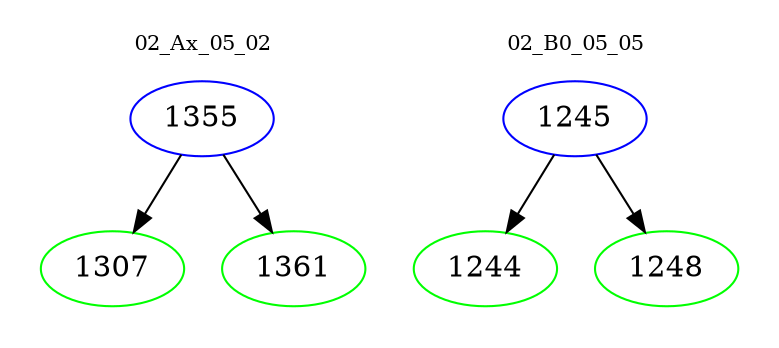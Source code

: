 digraph{
subgraph cluster_0 {
color = white
label = "02_Ax_05_02";
fontsize=10;
T0_1355 [label="1355", color="blue"]
T0_1355 -> T0_1307 [color="black"]
T0_1307 [label="1307", color="green"]
T0_1355 -> T0_1361 [color="black"]
T0_1361 [label="1361", color="green"]
}
subgraph cluster_1 {
color = white
label = "02_B0_05_05";
fontsize=10;
T1_1245 [label="1245", color="blue"]
T1_1245 -> T1_1244 [color="black"]
T1_1244 [label="1244", color="green"]
T1_1245 -> T1_1248 [color="black"]
T1_1248 [label="1248", color="green"]
}
}
